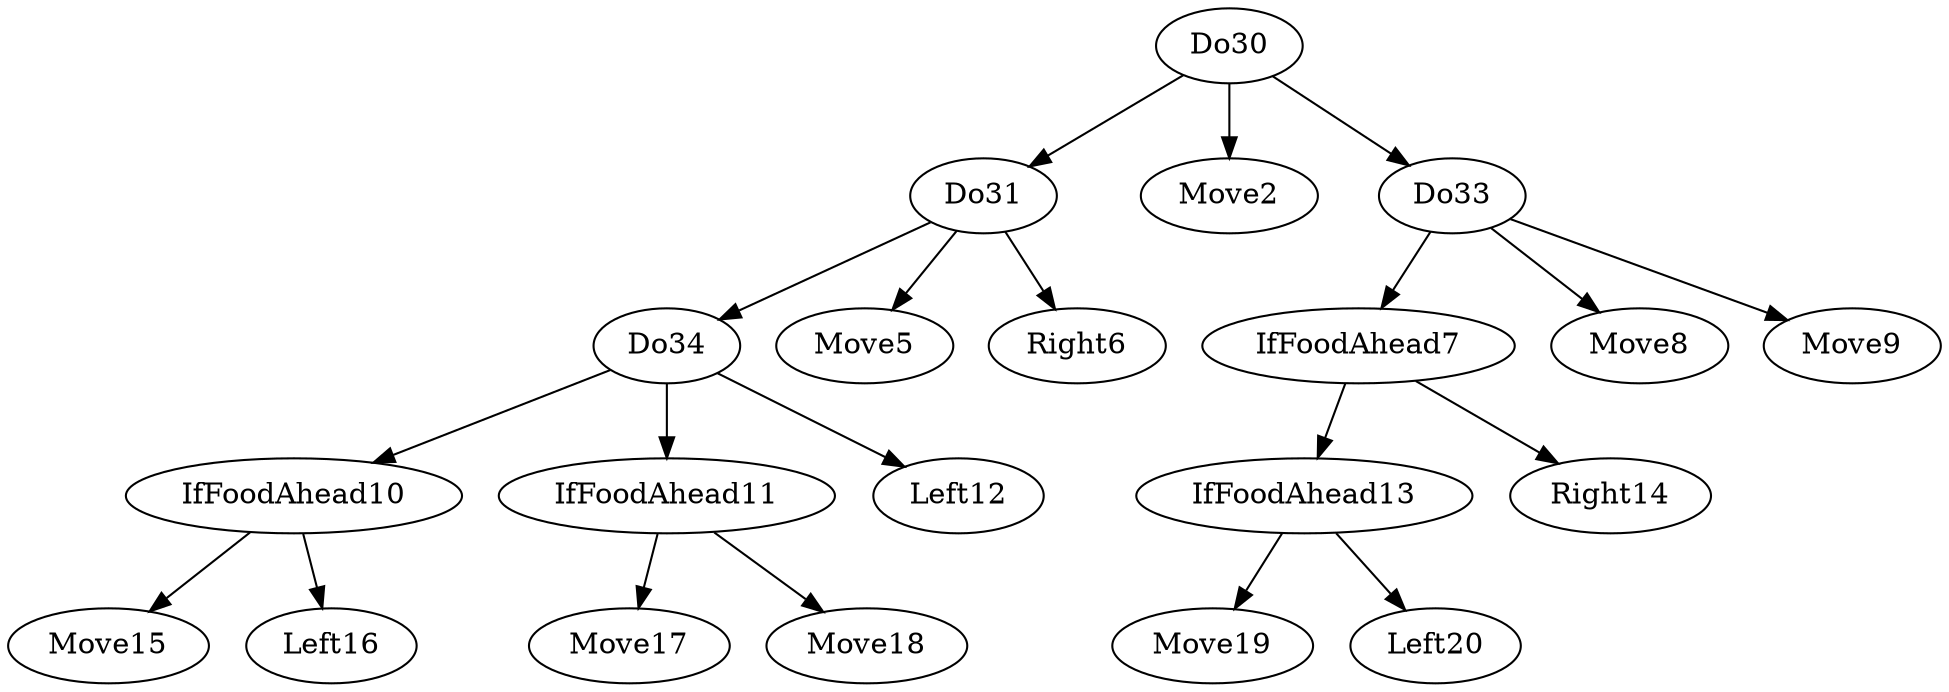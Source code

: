 digraph T {
	Do30 -> Do31;
	Do30 -> Move2;
	Do30 -> Do33;
	Do31 -> Do34;
	Do31 -> Move5;
	Do31 -> Right6;
	Do33 -> IfFoodAhead7;
	Do33 -> Move8;
	Do33 -> Move9;
	Do34 -> IfFoodAhead10;
	Do34 -> IfFoodAhead11;
	Do34 -> Left12;
	IfFoodAhead7 -> IfFoodAhead13;
	IfFoodAhead7 -> Right14;
	IfFoodAhead10 -> Move15;
	IfFoodAhead10 -> Left16;
	IfFoodAhead11 -> Move17;
	IfFoodAhead11 -> Move18;
	IfFoodAhead13 -> Move19;
	IfFoodAhead13 -> Left20;
}
